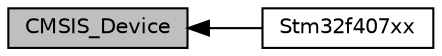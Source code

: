 digraph "CMSIS_Device"
{
  edge [fontname="Helvetica",fontsize="10",labelfontname="Helvetica",labelfontsize="10"];
  node [fontname="Helvetica",fontsize="10",shape=box];
  rankdir=LR;
  Node2 [label="Stm32f407xx",height=0.2,width=0.4,color="black", fillcolor="white", style="filled",URL="$group__stm32f407xx.html",tooltip=" "];
  Node1 [label="CMSIS_Device",height=0.2,width=0.4,color="black", fillcolor="grey75", style="filled", fontcolor="black",tooltip=" "];
  Node1->Node2 [shape=plaintext, dir="back", style="solid"];
}
